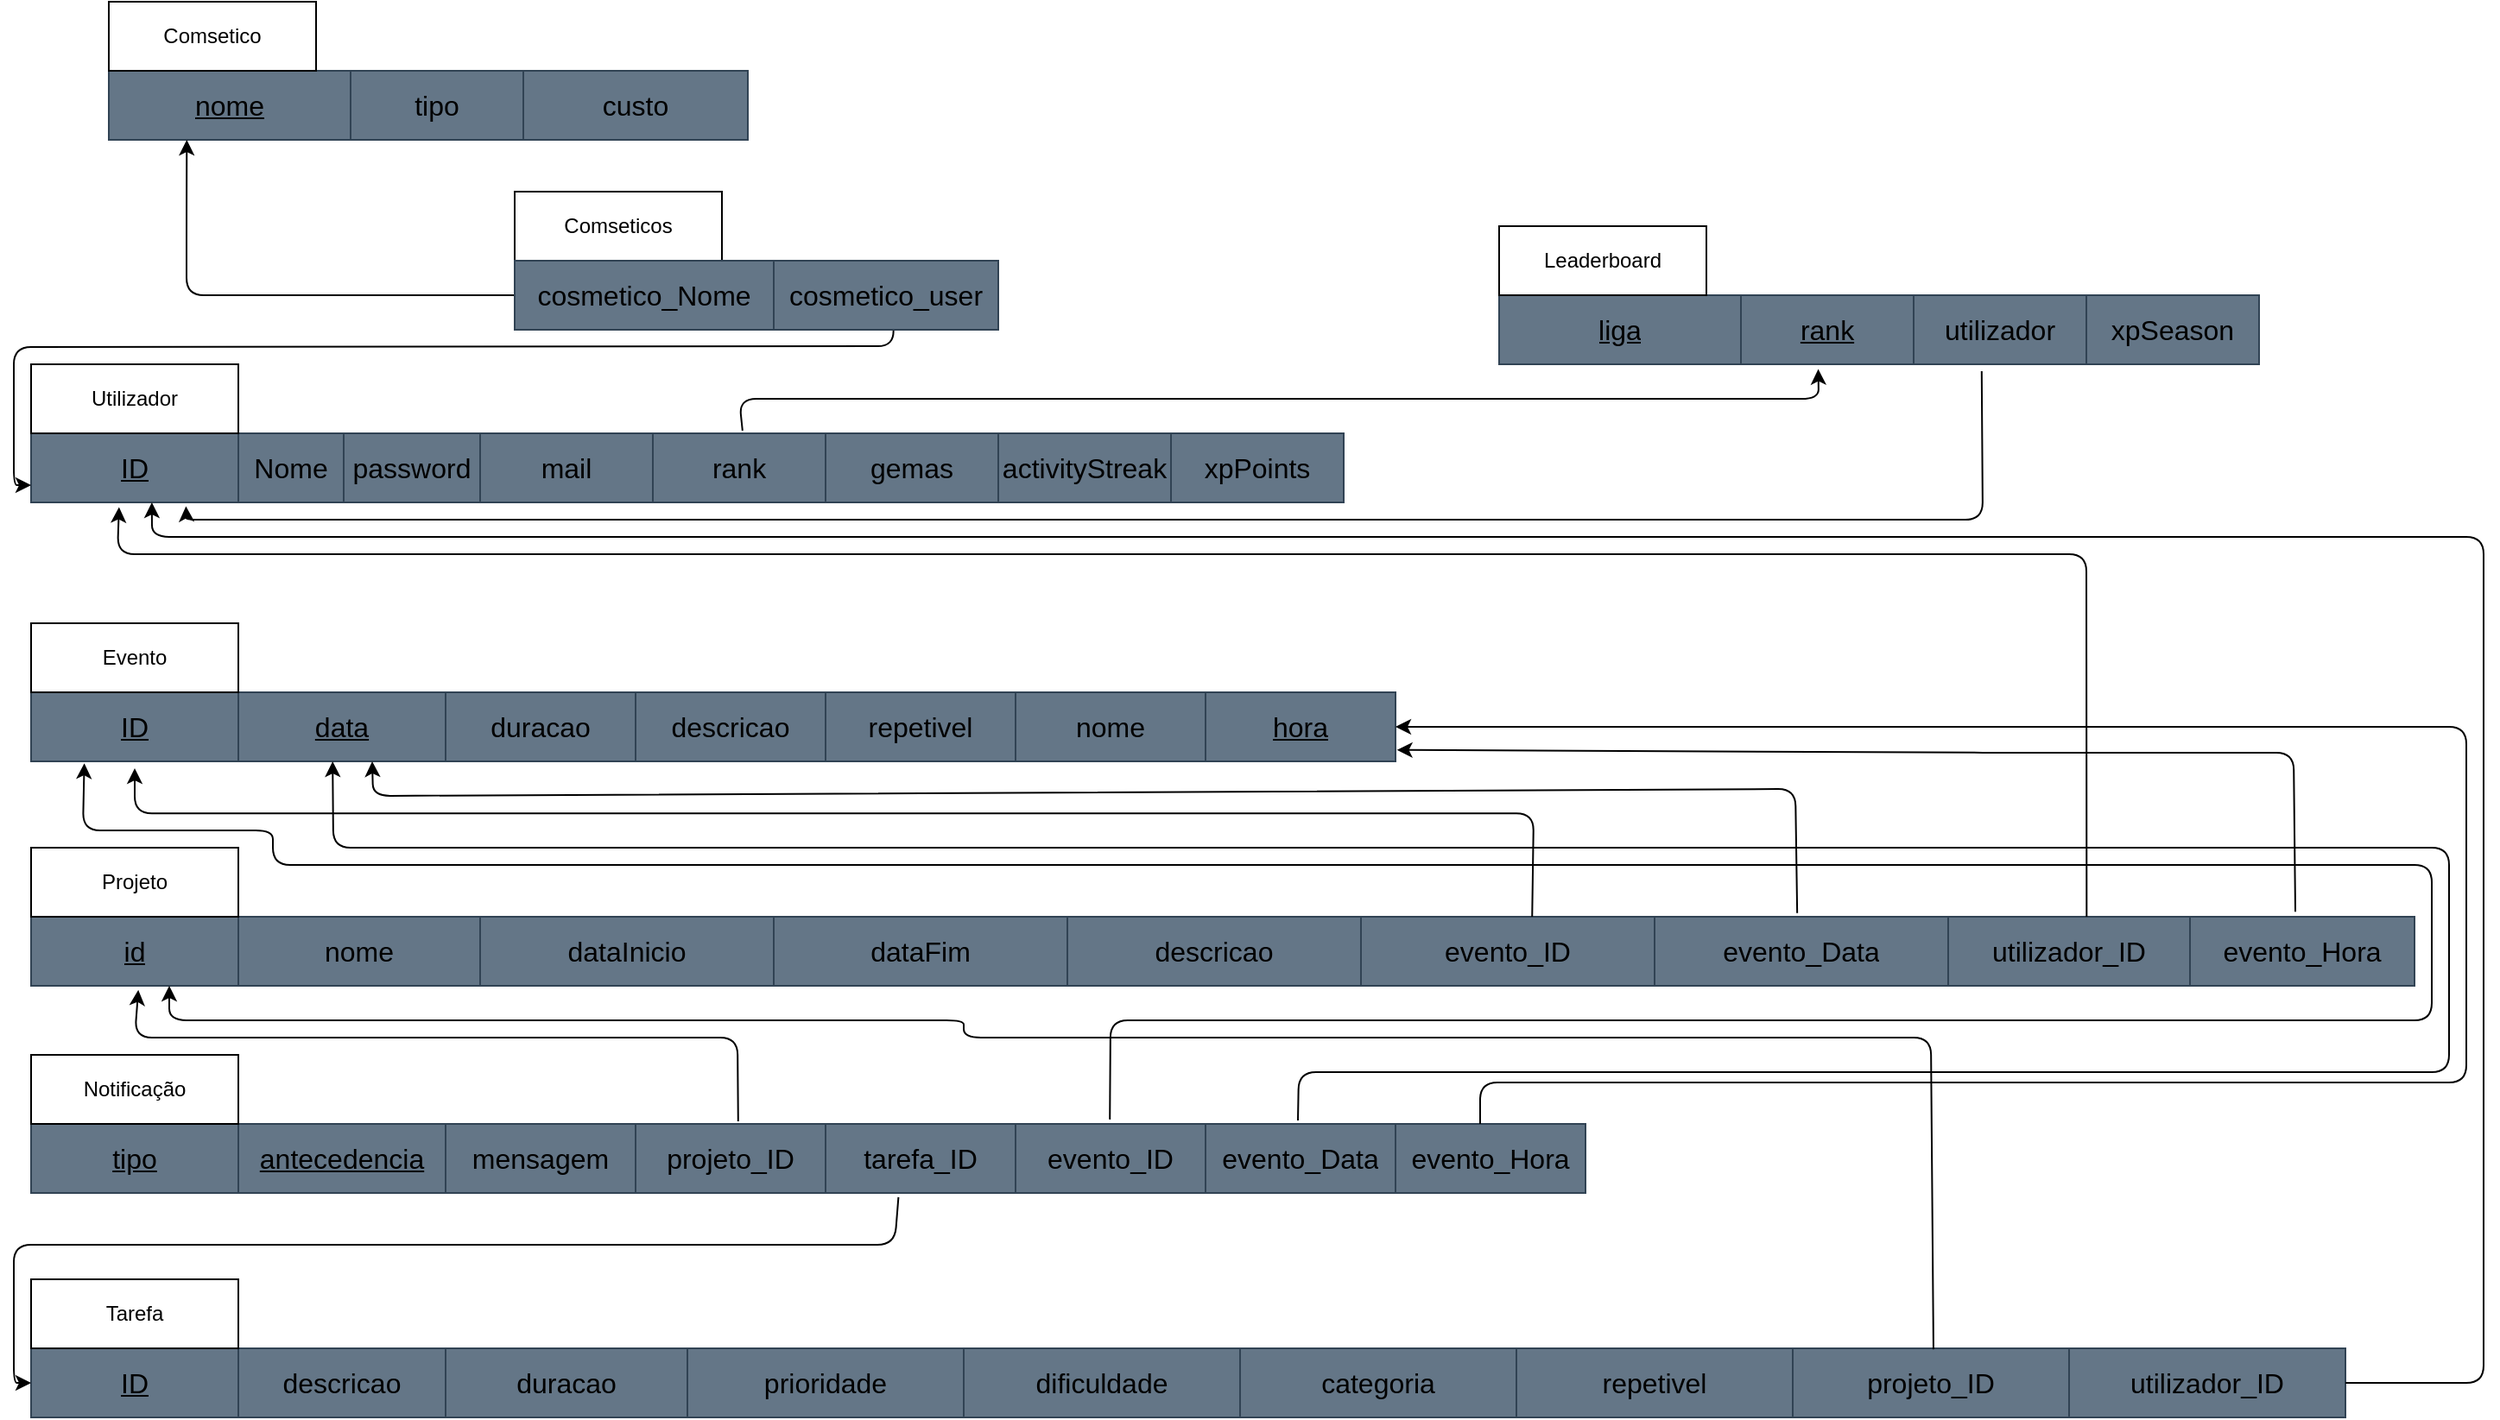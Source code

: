 <mxfile version="24.1.0" type="device">
  <diagram id="C5RBs43oDa-KdzZeNtuy" name="Page-1">
    <mxGraphModel dx="2026" dy="2343" grid="1" gridSize="10" guides="1" tooltips="1" connect="1" arrows="1" fold="1" page="1" pageScale="1" pageWidth="827" pageHeight="1169" math="0" shadow="0">
      <root>
        <mxCell id="WIyWlLk6GJQsqaUBKTNV-0" />
        <mxCell id="WIyWlLk6GJQsqaUBKTNV-1" parent="WIyWlLk6GJQsqaUBKTNV-0" />
        <mxCell id="87qmG3LN5hdWHMYclsuI-0" value="" style="shape=table;startSize=0;container=1;collapsible=0;childLayout=tableLayout;fontSize=16;fillColor=#647687;fontColor=#ffffff;strokeColor=#314354;" parent="WIyWlLk6GJQsqaUBKTNV-1" vertex="1">
          <mxGeometry x="20" y="110" width="760" height="40" as="geometry" />
        </mxCell>
        <mxCell id="87qmG3LN5hdWHMYclsuI-1" value="" style="shape=tableRow;horizontal=0;startSize=0;swimlaneHead=0;swimlaneBody=0;strokeColor=inherit;top=0;left=0;bottom=0;right=0;collapsible=0;dropTarget=0;fillColor=none;points=[[0,0.5],[1,0.5]];portConstraint=eastwest;fontSize=16;" parent="87qmG3LN5hdWHMYclsuI-0" vertex="1">
          <mxGeometry width="760" height="40" as="geometry" />
        </mxCell>
        <mxCell id="87qmG3LN5hdWHMYclsuI-2" value="&lt;u&gt;ID&lt;/u&gt;" style="shape=partialRectangle;html=1;whiteSpace=wrap;connectable=0;strokeColor=inherit;overflow=hidden;fillColor=none;top=0;left=0;bottom=0;right=0;pointerEvents=1;fontSize=16;" parent="87qmG3LN5hdWHMYclsuI-1" vertex="1">
          <mxGeometry width="120" height="40" as="geometry">
            <mxRectangle width="120" height="40" as="alternateBounds" />
          </mxGeometry>
        </mxCell>
        <mxCell id="87qmG3LN5hdWHMYclsuI-3" value="Nome" style="shape=partialRectangle;html=1;whiteSpace=wrap;connectable=0;strokeColor=inherit;overflow=hidden;fillColor=none;top=0;left=0;bottom=0;right=0;pointerEvents=1;fontSize=16;" parent="87qmG3LN5hdWHMYclsuI-1" vertex="1">
          <mxGeometry x="120" width="61" height="40" as="geometry">
            <mxRectangle width="61" height="40" as="alternateBounds" />
          </mxGeometry>
        </mxCell>
        <mxCell id="87qmG3LN5hdWHMYclsuI-40" value="password" style="shape=partialRectangle;html=1;whiteSpace=wrap;connectable=0;strokeColor=inherit;overflow=hidden;fillColor=none;top=0;left=0;bottom=0;right=0;pointerEvents=1;fontSize=16;" parent="87qmG3LN5hdWHMYclsuI-1" vertex="1">
          <mxGeometry x="181" width="79" height="40" as="geometry">
            <mxRectangle width="79" height="40" as="alternateBounds" />
          </mxGeometry>
        </mxCell>
        <mxCell id="87qmG3LN5hdWHMYclsuI-41" value="mail" style="shape=partialRectangle;html=1;whiteSpace=wrap;connectable=0;strokeColor=inherit;overflow=hidden;fillColor=none;top=0;left=0;bottom=0;right=0;pointerEvents=1;fontSize=16;" parent="87qmG3LN5hdWHMYclsuI-1" vertex="1">
          <mxGeometry x="260" width="100" height="40" as="geometry">
            <mxRectangle width="100" height="40" as="alternateBounds" />
          </mxGeometry>
        </mxCell>
        <mxCell id="13" value="rank" style="shape=partialRectangle;html=1;whiteSpace=wrap;connectable=0;strokeColor=inherit;overflow=hidden;fillColor=none;top=0;left=0;bottom=0;right=0;pointerEvents=1;fontSize=16;" parent="87qmG3LN5hdWHMYclsuI-1" vertex="1">
          <mxGeometry x="360" width="100" height="40" as="geometry">
            <mxRectangle width="100" height="40" as="alternateBounds" />
          </mxGeometry>
        </mxCell>
        <mxCell id="14" value="gemas&lt;br&gt;" style="shape=partialRectangle;html=1;whiteSpace=wrap;connectable=0;strokeColor=inherit;overflow=hidden;fillColor=none;top=0;left=0;bottom=0;right=0;pointerEvents=1;fontSize=16;" parent="87qmG3LN5hdWHMYclsuI-1" vertex="1">
          <mxGeometry x="460" width="100" height="40" as="geometry">
            <mxRectangle width="100" height="40" as="alternateBounds" />
          </mxGeometry>
        </mxCell>
        <mxCell id="15" value="activityStreak" style="shape=partialRectangle;html=1;whiteSpace=wrap;connectable=0;strokeColor=inherit;overflow=hidden;fillColor=none;top=0;left=0;bottom=0;right=0;pointerEvents=1;fontSize=16;" parent="87qmG3LN5hdWHMYclsuI-1" vertex="1">
          <mxGeometry x="560" width="100" height="40" as="geometry">
            <mxRectangle width="100" height="40" as="alternateBounds" />
          </mxGeometry>
        </mxCell>
        <mxCell id="16" value="xpPoints" style="shape=partialRectangle;html=1;whiteSpace=wrap;connectable=0;strokeColor=inherit;overflow=hidden;fillColor=none;top=0;left=0;bottom=0;right=0;pointerEvents=1;fontSize=16;" parent="87qmG3LN5hdWHMYclsuI-1" vertex="1">
          <mxGeometry x="660" width="100" height="40" as="geometry">
            <mxRectangle width="100" height="40" as="alternateBounds" />
          </mxGeometry>
        </mxCell>
        <mxCell id="87qmG3LN5hdWHMYclsuI-44" value="Utilizador" style="rounded=0;whiteSpace=wrap;html=1;" parent="WIyWlLk6GJQsqaUBKTNV-1" vertex="1">
          <mxGeometry x="20" y="70" width="120" height="40" as="geometry" />
        </mxCell>
        <mxCell id="87qmG3LN5hdWHMYclsuI-50" value="" style="shape=table;startSize=0;container=1;collapsible=0;childLayout=tableLayout;fontSize=16;fillColor=#647687;fontColor=#ffffff;strokeColor=#314354;" parent="WIyWlLk6GJQsqaUBKTNV-1" vertex="1">
          <mxGeometry x="20" y="260" width="790" height="40" as="geometry" />
        </mxCell>
        <mxCell id="87qmG3LN5hdWHMYclsuI-51" value="" style="shape=tableRow;horizontal=0;startSize=0;swimlaneHead=0;swimlaneBody=0;strokeColor=inherit;top=0;left=0;bottom=0;right=0;collapsible=0;dropTarget=0;fillColor=none;points=[[0,0.5],[1,0.5]];portConstraint=eastwest;fontSize=16;" parent="87qmG3LN5hdWHMYclsuI-50" vertex="1">
          <mxGeometry width="790" height="40" as="geometry" />
        </mxCell>
        <mxCell id="87qmG3LN5hdWHMYclsuI-52" value="&lt;u&gt;ID&lt;/u&gt;" style="shape=partialRectangle;html=1;whiteSpace=wrap;connectable=0;strokeColor=inherit;overflow=hidden;fillColor=none;top=0;left=0;bottom=0;right=0;pointerEvents=1;fontSize=16;" parent="87qmG3LN5hdWHMYclsuI-51" vertex="1">
          <mxGeometry width="120" height="40" as="geometry">
            <mxRectangle width="120" height="40" as="alternateBounds" />
          </mxGeometry>
        </mxCell>
        <mxCell id="87qmG3LN5hdWHMYclsuI-53" value="&lt;u&gt;data&lt;/u&gt;" style="shape=partialRectangle;html=1;whiteSpace=wrap;connectable=0;strokeColor=inherit;overflow=hidden;fillColor=none;top=0;left=0;bottom=0;right=0;pointerEvents=1;fontSize=16;" parent="87qmG3LN5hdWHMYclsuI-51" vertex="1">
          <mxGeometry x="120" width="120" height="40" as="geometry">
            <mxRectangle width="120" height="40" as="alternateBounds" />
          </mxGeometry>
        </mxCell>
        <mxCell id="87qmG3LN5hdWHMYclsuI-54" value="duracao" style="shape=partialRectangle;html=1;whiteSpace=wrap;connectable=0;strokeColor=inherit;overflow=hidden;fillColor=none;top=0;left=0;bottom=0;right=0;pointerEvents=1;fontSize=16;" parent="87qmG3LN5hdWHMYclsuI-51" vertex="1">
          <mxGeometry x="240" width="110" height="40" as="geometry">
            <mxRectangle width="110" height="40" as="alternateBounds" />
          </mxGeometry>
        </mxCell>
        <mxCell id="17" value="descricao" style="shape=partialRectangle;html=1;whiteSpace=wrap;connectable=0;strokeColor=inherit;overflow=hidden;fillColor=none;top=0;left=0;bottom=0;right=0;pointerEvents=1;fontSize=16;" parent="87qmG3LN5hdWHMYclsuI-51" vertex="1">
          <mxGeometry x="350" width="110" height="40" as="geometry">
            <mxRectangle width="110" height="40" as="alternateBounds" />
          </mxGeometry>
        </mxCell>
        <mxCell id="18" value="repetivel" style="shape=partialRectangle;html=1;whiteSpace=wrap;connectable=0;strokeColor=inherit;overflow=hidden;fillColor=none;top=0;left=0;bottom=0;right=0;pointerEvents=1;fontSize=16;" parent="87qmG3LN5hdWHMYclsuI-51" vertex="1">
          <mxGeometry x="460" width="110" height="40" as="geometry">
            <mxRectangle width="110" height="40" as="alternateBounds" />
          </mxGeometry>
        </mxCell>
        <mxCell id="19" value="nome" style="shape=partialRectangle;html=1;whiteSpace=wrap;connectable=0;strokeColor=inherit;overflow=hidden;fillColor=none;top=0;left=0;bottom=0;right=0;pointerEvents=1;fontSize=16;" parent="87qmG3LN5hdWHMYclsuI-51" vertex="1">
          <mxGeometry x="570" width="110" height="40" as="geometry">
            <mxRectangle width="110" height="40" as="alternateBounds" />
          </mxGeometry>
        </mxCell>
        <mxCell id="50" value="&lt;u&gt;hora&lt;/u&gt;" style="shape=partialRectangle;html=1;whiteSpace=wrap;connectable=0;strokeColor=inherit;overflow=hidden;fillColor=none;top=0;left=0;bottom=0;right=0;pointerEvents=1;fontSize=16;" parent="87qmG3LN5hdWHMYclsuI-51" vertex="1">
          <mxGeometry x="680" width="110" height="40" as="geometry">
            <mxRectangle width="110" height="40" as="alternateBounds" />
          </mxGeometry>
        </mxCell>
        <mxCell id="87qmG3LN5hdWHMYclsuI-56" value="Evento" style="rounded=0;whiteSpace=wrap;html=1;" parent="WIyWlLk6GJQsqaUBKTNV-1" vertex="1">
          <mxGeometry x="20" y="220" width="120" height="40" as="geometry" />
        </mxCell>
        <mxCell id="87qmG3LN5hdWHMYclsuI-57" value="" style="shape=table;startSize=0;container=1;collapsible=0;childLayout=tableLayout;fontSize=16;fillColor=#647687;fontColor=#ffffff;strokeColor=#314354;" parent="WIyWlLk6GJQsqaUBKTNV-1" vertex="1">
          <mxGeometry x="20" y="390" width="1380" height="40" as="geometry" />
        </mxCell>
        <mxCell id="87qmG3LN5hdWHMYclsuI-58" value="" style="shape=tableRow;horizontal=0;startSize=0;swimlaneHead=0;swimlaneBody=0;strokeColor=inherit;top=0;left=0;bottom=0;right=0;collapsible=0;dropTarget=0;fillColor=none;points=[[0,0.5],[1,0.5]];portConstraint=eastwest;fontSize=16;" parent="87qmG3LN5hdWHMYclsuI-57" vertex="1">
          <mxGeometry width="1380" height="40" as="geometry" />
        </mxCell>
        <mxCell id="87qmG3LN5hdWHMYclsuI-59" value="&lt;u&gt;id&lt;/u&gt;" style="shape=partialRectangle;html=1;whiteSpace=wrap;connectable=0;strokeColor=inherit;overflow=hidden;fillColor=none;top=0;left=0;bottom=0;right=0;pointerEvents=1;fontSize=16;" parent="87qmG3LN5hdWHMYclsuI-58" vertex="1">
          <mxGeometry width="120" height="40" as="geometry">
            <mxRectangle width="120" height="40" as="alternateBounds" />
          </mxGeometry>
        </mxCell>
        <mxCell id="87qmG3LN5hdWHMYclsuI-60" value="nome" style="shape=partialRectangle;html=1;whiteSpace=wrap;connectable=0;strokeColor=inherit;overflow=hidden;fillColor=none;top=0;left=0;bottom=0;right=0;pointerEvents=1;fontSize=16;" parent="87qmG3LN5hdWHMYclsuI-58" vertex="1">
          <mxGeometry x="120" width="140" height="40" as="geometry">
            <mxRectangle width="140" height="40" as="alternateBounds" />
          </mxGeometry>
        </mxCell>
        <mxCell id="87qmG3LN5hdWHMYclsuI-61" value="dataInicio" style="shape=partialRectangle;html=1;whiteSpace=wrap;connectable=0;strokeColor=inherit;overflow=hidden;fillColor=none;top=0;left=0;bottom=0;right=0;pointerEvents=1;fontSize=16;" parent="87qmG3LN5hdWHMYclsuI-58" vertex="1">
          <mxGeometry x="260" width="170" height="40" as="geometry">
            <mxRectangle width="170" height="40" as="alternateBounds" />
          </mxGeometry>
        </mxCell>
        <mxCell id="23" value="dataFim" style="shape=partialRectangle;html=1;whiteSpace=wrap;connectable=0;strokeColor=inherit;overflow=hidden;fillColor=none;top=0;left=0;bottom=0;right=0;pointerEvents=1;fontSize=16;" parent="87qmG3LN5hdWHMYclsuI-58" vertex="1">
          <mxGeometry x="430" width="170" height="40" as="geometry">
            <mxRectangle width="170" height="40" as="alternateBounds" />
          </mxGeometry>
        </mxCell>
        <mxCell id="22" value="descricao" style="shape=partialRectangle;html=1;whiteSpace=wrap;connectable=0;strokeColor=inherit;overflow=hidden;fillColor=none;top=0;left=0;bottom=0;right=0;pointerEvents=1;fontSize=16;" parent="87qmG3LN5hdWHMYclsuI-58" vertex="1">
          <mxGeometry x="600" width="170" height="40" as="geometry">
            <mxRectangle width="170" height="40" as="alternateBounds" />
          </mxGeometry>
        </mxCell>
        <mxCell id="21" value="evento_ID" style="shape=partialRectangle;html=1;whiteSpace=wrap;connectable=0;strokeColor=inherit;overflow=hidden;fillColor=none;top=0;left=0;bottom=0;right=0;pointerEvents=1;fontSize=16;" parent="87qmG3LN5hdWHMYclsuI-58" vertex="1">
          <mxGeometry x="770" width="170" height="40" as="geometry">
            <mxRectangle width="170" height="40" as="alternateBounds" />
          </mxGeometry>
        </mxCell>
        <mxCell id="26" value="evento_Data" style="shape=partialRectangle;html=1;whiteSpace=wrap;connectable=0;strokeColor=inherit;overflow=hidden;fillColor=none;top=0;left=0;bottom=0;right=0;pointerEvents=1;fontSize=16;" parent="87qmG3LN5hdWHMYclsuI-58" vertex="1">
          <mxGeometry x="940" width="170" height="40" as="geometry">
            <mxRectangle width="170" height="40" as="alternateBounds" />
          </mxGeometry>
        </mxCell>
        <mxCell id="20" value="utilizador_ID" style="shape=partialRectangle;html=1;whiteSpace=wrap;connectable=0;strokeColor=inherit;overflow=hidden;fillColor=none;top=0;left=0;bottom=0;right=0;pointerEvents=1;fontSize=16;" parent="87qmG3LN5hdWHMYclsuI-58" vertex="1">
          <mxGeometry x="1110" width="140" height="40" as="geometry">
            <mxRectangle width="140" height="40" as="alternateBounds" />
          </mxGeometry>
        </mxCell>
        <mxCell id="f6tLLO-j2Yfzod_dW4FY-66" value="evento_Hora" style="shape=partialRectangle;html=1;whiteSpace=wrap;connectable=0;strokeColor=inherit;overflow=hidden;fillColor=none;top=0;left=0;bottom=0;right=0;pointerEvents=1;fontSize=16;" vertex="1" parent="87qmG3LN5hdWHMYclsuI-58">
          <mxGeometry x="1250" width="130" height="40" as="geometry">
            <mxRectangle width="130" height="40" as="alternateBounds" />
          </mxGeometry>
        </mxCell>
        <mxCell id="87qmG3LN5hdWHMYclsuI-62" value="Projeto" style="rounded=0;whiteSpace=wrap;html=1;" parent="WIyWlLk6GJQsqaUBKTNV-1" vertex="1">
          <mxGeometry x="20" y="350" width="120" height="40" as="geometry" />
        </mxCell>
        <mxCell id="87qmG3LN5hdWHMYclsuI-65" value="" style="shape=table;startSize=0;container=1;collapsible=0;childLayout=tableLayout;fontSize=16;fillColor=#647687;fontColor=#ffffff;strokeColor=#314354;" parent="WIyWlLk6GJQsqaUBKTNV-1" vertex="1">
          <mxGeometry x="20" y="510" width="900" height="40" as="geometry" />
        </mxCell>
        <mxCell id="87qmG3LN5hdWHMYclsuI-66" value="" style="shape=tableRow;horizontal=0;startSize=0;swimlaneHead=0;swimlaneBody=0;strokeColor=inherit;top=0;left=0;bottom=0;right=0;collapsible=0;dropTarget=0;fillColor=none;points=[[0,0.5],[1,0.5]];portConstraint=eastwest;fontSize=16;" parent="87qmG3LN5hdWHMYclsuI-65" vertex="1">
          <mxGeometry width="900" height="40" as="geometry" />
        </mxCell>
        <mxCell id="87qmG3LN5hdWHMYclsuI-67" value="&lt;u&gt;tipo&lt;/u&gt;" style="shape=partialRectangle;html=1;whiteSpace=wrap;connectable=0;strokeColor=inherit;overflow=hidden;fillColor=none;top=0;left=0;bottom=0;right=0;pointerEvents=1;fontSize=16;" parent="87qmG3LN5hdWHMYclsuI-66" vertex="1">
          <mxGeometry width="120" height="40" as="geometry">
            <mxRectangle width="120" height="40" as="alternateBounds" />
          </mxGeometry>
        </mxCell>
        <mxCell id="87qmG3LN5hdWHMYclsuI-68" value="&lt;u&gt;antecedencia&lt;/u&gt;" style="shape=partialRectangle;html=1;whiteSpace=wrap;connectable=0;strokeColor=inherit;overflow=hidden;fillColor=none;top=0;left=0;bottom=0;right=0;pointerEvents=1;fontSize=16;" parent="87qmG3LN5hdWHMYclsuI-66" vertex="1">
          <mxGeometry x="120" width="120" height="40" as="geometry">
            <mxRectangle width="120" height="40" as="alternateBounds" />
          </mxGeometry>
        </mxCell>
        <mxCell id="29" value="mensagem" style="shape=partialRectangle;html=1;whiteSpace=wrap;connectable=0;strokeColor=inherit;overflow=hidden;fillColor=none;top=0;left=0;bottom=0;right=0;pointerEvents=1;fontSize=16;" parent="87qmG3LN5hdWHMYclsuI-66" vertex="1">
          <mxGeometry x="240" width="110" height="40" as="geometry">
            <mxRectangle width="110" height="40" as="alternateBounds" />
          </mxGeometry>
        </mxCell>
        <mxCell id="30" value="projeto_ID" style="shape=partialRectangle;html=1;whiteSpace=wrap;connectable=0;strokeColor=inherit;overflow=hidden;fillColor=none;top=0;left=0;bottom=0;right=0;pointerEvents=1;fontSize=16;" parent="87qmG3LN5hdWHMYclsuI-66" vertex="1">
          <mxGeometry x="350" width="110" height="40" as="geometry">
            <mxRectangle width="110" height="40" as="alternateBounds" />
          </mxGeometry>
        </mxCell>
        <mxCell id="31" value="tarefa_ID" style="shape=partialRectangle;html=1;whiteSpace=wrap;connectable=0;strokeColor=inherit;overflow=hidden;fillColor=none;top=0;left=0;bottom=0;right=0;pointerEvents=1;fontSize=16;" parent="87qmG3LN5hdWHMYclsuI-66" vertex="1">
          <mxGeometry x="460" width="110" height="40" as="geometry">
            <mxRectangle width="110" height="40" as="alternateBounds" />
          </mxGeometry>
        </mxCell>
        <mxCell id="32" value="evento_ID" style="shape=partialRectangle;html=1;whiteSpace=wrap;connectable=0;strokeColor=inherit;overflow=hidden;fillColor=none;top=0;left=0;bottom=0;right=0;pointerEvents=1;fontSize=16;" parent="87qmG3LN5hdWHMYclsuI-66" vertex="1">
          <mxGeometry x="570" width="110" height="40" as="geometry">
            <mxRectangle width="110" height="40" as="alternateBounds" />
          </mxGeometry>
        </mxCell>
        <mxCell id="33" value="evento_Data" style="shape=partialRectangle;html=1;whiteSpace=wrap;connectable=0;strokeColor=inherit;overflow=hidden;fillColor=none;top=0;left=0;bottom=0;right=0;pointerEvents=1;fontSize=16;" parent="87qmG3LN5hdWHMYclsuI-66" vertex="1">
          <mxGeometry x="680" width="110" height="40" as="geometry">
            <mxRectangle width="110" height="40" as="alternateBounds" />
          </mxGeometry>
        </mxCell>
        <mxCell id="f6tLLO-j2Yfzod_dW4FY-50" value="evento_Hora" style="shape=partialRectangle;html=1;whiteSpace=wrap;connectable=0;strokeColor=inherit;overflow=hidden;fillColor=none;top=0;left=0;bottom=0;right=0;pointerEvents=1;fontSize=16;" vertex="1" parent="87qmG3LN5hdWHMYclsuI-66">
          <mxGeometry x="790" width="110" height="40" as="geometry">
            <mxRectangle width="110" height="40" as="alternateBounds" />
          </mxGeometry>
        </mxCell>
        <mxCell id="87qmG3LN5hdWHMYclsuI-70" value="Notificação" style="rounded=0;whiteSpace=wrap;html=1;" parent="WIyWlLk6GJQsqaUBKTNV-1" vertex="1">
          <mxGeometry x="20" y="470" width="120" height="40" as="geometry" />
        </mxCell>
        <mxCell id="87qmG3LN5hdWHMYclsuI-71" value="" style="shape=table;startSize=0;container=1;collapsible=0;childLayout=tableLayout;fontSize=16;fillColor=#647687;fontColor=#ffffff;strokeColor=#314354;" parent="WIyWlLk6GJQsqaUBKTNV-1" vertex="1">
          <mxGeometry x="20" y="640" width="1340" height="40" as="geometry" />
        </mxCell>
        <mxCell id="87qmG3LN5hdWHMYclsuI-72" value="" style="shape=tableRow;horizontal=0;startSize=0;swimlaneHead=0;swimlaneBody=0;strokeColor=inherit;top=0;left=0;bottom=0;right=0;collapsible=0;dropTarget=0;fillColor=none;points=[[0,0.5],[1,0.5]];portConstraint=eastwest;fontSize=16;" parent="87qmG3LN5hdWHMYclsuI-71" vertex="1">
          <mxGeometry width="1340" height="40" as="geometry" />
        </mxCell>
        <mxCell id="87qmG3LN5hdWHMYclsuI-73" value="&lt;u&gt;ID&lt;/u&gt;" style="shape=partialRectangle;html=1;whiteSpace=wrap;connectable=0;strokeColor=inherit;overflow=hidden;fillColor=none;top=0;left=0;bottom=0;right=0;pointerEvents=1;fontSize=16;" parent="87qmG3LN5hdWHMYclsuI-72" vertex="1">
          <mxGeometry width="120" height="40" as="geometry">
            <mxRectangle width="120" height="40" as="alternateBounds" />
          </mxGeometry>
        </mxCell>
        <mxCell id="87qmG3LN5hdWHMYclsuI-74" value="&lt;span&gt;descricao&lt;/span&gt;" style="shape=partialRectangle;html=1;whiteSpace=wrap;connectable=0;strokeColor=inherit;overflow=hidden;fillColor=none;top=0;left=0;bottom=0;right=0;pointerEvents=1;fontSize=16;dashed=1;fontStyle=0" parent="87qmG3LN5hdWHMYclsuI-72" vertex="1">
          <mxGeometry x="120" width="120" height="40" as="geometry">
            <mxRectangle width="120" height="40" as="alternateBounds" />
          </mxGeometry>
        </mxCell>
        <mxCell id="87qmG3LN5hdWHMYclsuI-77" value="duracao" style="shape=partialRectangle;html=1;whiteSpace=wrap;connectable=0;strokeColor=inherit;overflow=hidden;fillColor=none;top=0;left=0;bottom=0;right=0;pointerEvents=1;fontSize=16;" parent="87qmG3LN5hdWHMYclsuI-72" vertex="1">
          <mxGeometry x="240" width="140" height="40" as="geometry">
            <mxRectangle width="140" height="40" as="alternateBounds" />
          </mxGeometry>
        </mxCell>
        <mxCell id="87qmG3LN5hdWHMYclsuI-78" value="prioridade" style="shape=partialRectangle;html=1;whiteSpace=wrap;connectable=0;strokeColor=inherit;overflow=hidden;fillColor=none;top=0;left=0;bottom=0;right=0;pointerEvents=1;fontSize=16;" parent="87qmG3LN5hdWHMYclsuI-72" vertex="1">
          <mxGeometry x="380" width="160" height="40" as="geometry">
            <mxRectangle width="160" height="40" as="alternateBounds" />
          </mxGeometry>
        </mxCell>
        <mxCell id="87qmG3LN5hdWHMYclsuI-79" value="dificuldade" style="shape=partialRectangle;html=1;whiteSpace=wrap;connectable=0;strokeColor=inherit;overflow=hidden;fillColor=none;top=0;left=0;bottom=0;right=0;pointerEvents=1;fontSize=16;" parent="87qmG3LN5hdWHMYclsuI-72" vertex="1">
          <mxGeometry x="540" width="160" height="40" as="geometry">
            <mxRectangle width="160" height="40" as="alternateBounds" />
          </mxGeometry>
        </mxCell>
        <mxCell id="40" value="categoria" style="shape=partialRectangle;html=1;whiteSpace=wrap;connectable=0;strokeColor=inherit;overflow=hidden;fillColor=none;top=0;left=0;bottom=0;right=0;pointerEvents=1;fontSize=16;" parent="87qmG3LN5hdWHMYclsuI-72" vertex="1">
          <mxGeometry x="700" width="160" height="40" as="geometry">
            <mxRectangle width="160" height="40" as="alternateBounds" />
          </mxGeometry>
        </mxCell>
        <mxCell id="39" value="repetivel" style="shape=partialRectangle;html=1;whiteSpace=wrap;connectable=0;strokeColor=inherit;overflow=hidden;fillColor=none;top=0;left=0;bottom=0;right=0;pointerEvents=1;fontSize=16;" parent="87qmG3LN5hdWHMYclsuI-72" vertex="1">
          <mxGeometry x="860" width="160" height="40" as="geometry">
            <mxRectangle width="160" height="40" as="alternateBounds" />
          </mxGeometry>
        </mxCell>
        <mxCell id="38" value="projeto_ID" style="shape=partialRectangle;html=1;whiteSpace=wrap;connectable=0;strokeColor=inherit;overflow=hidden;fillColor=none;top=0;left=0;bottom=0;right=0;pointerEvents=1;fontSize=16;" parent="87qmG3LN5hdWHMYclsuI-72" vertex="1">
          <mxGeometry x="1020" width="160" height="40" as="geometry">
            <mxRectangle width="160" height="40" as="alternateBounds" />
          </mxGeometry>
        </mxCell>
        <mxCell id="37" value="utilizador_ID" style="shape=partialRectangle;html=1;whiteSpace=wrap;connectable=0;strokeColor=inherit;overflow=hidden;fillColor=none;top=0;left=0;bottom=0;right=0;pointerEvents=1;fontSize=16;" parent="87qmG3LN5hdWHMYclsuI-72" vertex="1">
          <mxGeometry x="1180" width="160" height="40" as="geometry">
            <mxRectangle width="160" height="40" as="alternateBounds" />
          </mxGeometry>
        </mxCell>
        <mxCell id="87qmG3LN5hdWHMYclsuI-76" value="Tarefa" style="rounded=0;whiteSpace=wrap;html=1;" parent="WIyWlLk6GJQsqaUBKTNV-1" vertex="1">
          <mxGeometry x="20" y="600" width="120" height="40" as="geometry" />
        </mxCell>
        <mxCell id="87qmG3LN5hdWHMYclsuI-91" value="" style="shape=table;startSize=0;container=1;collapsible=0;childLayout=tableLayout;fontSize=16;fillColor=#647687;fontColor=#ffffff;strokeColor=#314354;" parent="WIyWlLk6GJQsqaUBKTNV-1" vertex="1">
          <mxGeometry x="870" y="30" width="440" height="40" as="geometry" />
        </mxCell>
        <mxCell id="87qmG3LN5hdWHMYclsuI-92" value="" style="shape=tableRow;horizontal=0;startSize=0;swimlaneHead=0;swimlaneBody=0;strokeColor=inherit;top=0;left=0;bottom=0;right=0;collapsible=0;dropTarget=0;fillColor=none;points=[[0,0.5],[1,0.5]];portConstraint=eastwest;fontSize=16;" parent="87qmG3LN5hdWHMYclsuI-91" vertex="1">
          <mxGeometry width="440" height="40" as="geometry" />
        </mxCell>
        <mxCell id="87qmG3LN5hdWHMYclsuI-96" value="&lt;u&gt;liga&lt;/u&gt;" style="shape=partialRectangle;html=1;whiteSpace=wrap;connectable=0;strokeColor=inherit;overflow=hidden;fillColor=none;top=0;left=0;bottom=0;right=0;pointerEvents=1;fontSize=16;" parent="87qmG3LN5hdWHMYclsuI-92" vertex="1">
          <mxGeometry width="140" height="40" as="geometry">
            <mxRectangle width="140" height="40" as="alternateBounds" />
          </mxGeometry>
        </mxCell>
        <mxCell id="87qmG3LN5hdWHMYclsuI-97" value="&lt;u&gt;rank&lt;/u&gt;" style="shape=partialRectangle;html=1;whiteSpace=wrap;connectable=0;strokeColor=inherit;overflow=hidden;fillColor=none;top=0;left=0;bottom=0;right=0;pointerEvents=1;fontSize=16;" parent="87qmG3LN5hdWHMYclsuI-92" vertex="1">
          <mxGeometry x="140" width="100" height="40" as="geometry">
            <mxRectangle width="100" height="40" as="alternateBounds" />
          </mxGeometry>
        </mxCell>
        <mxCell id="6KA4bb95z0pJr8xEAcyO-50" value="utilizador" style="shape=partialRectangle;html=1;whiteSpace=wrap;connectable=0;strokeColor=inherit;overflow=hidden;fillColor=none;top=0;left=0;bottom=0;right=0;pointerEvents=1;fontSize=16;" parent="87qmG3LN5hdWHMYclsuI-92" vertex="1">
          <mxGeometry x="240" width="100" height="40" as="geometry">
            <mxRectangle width="100" height="40" as="alternateBounds" />
          </mxGeometry>
        </mxCell>
        <mxCell id="f6tLLO-j2Yfzod_dW4FY-51" value="xpSeason" style="shape=partialRectangle;html=1;whiteSpace=wrap;connectable=0;strokeColor=inherit;overflow=hidden;fillColor=none;top=0;left=0;bottom=0;right=0;pointerEvents=1;fontSize=16;" vertex="1" parent="87qmG3LN5hdWHMYclsuI-92">
          <mxGeometry x="340" width="100" height="40" as="geometry">
            <mxRectangle width="100" height="40" as="alternateBounds" />
          </mxGeometry>
        </mxCell>
        <mxCell id="87qmG3LN5hdWHMYclsuI-99" value="Leaderboard" style="rounded=0;whiteSpace=wrap;html=1;" parent="WIyWlLk6GJQsqaUBKTNV-1" vertex="1">
          <mxGeometry x="870" y="-10" width="120" height="40" as="geometry" />
        </mxCell>
        <mxCell id="87qmG3LN5hdWHMYclsuI-119" value="Comseticos" style="rounded=0;whiteSpace=wrap;html=1;" parent="WIyWlLk6GJQsqaUBKTNV-1" vertex="1">
          <mxGeometry x="300" y="-30" width="120" height="40" as="geometry" />
        </mxCell>
        <mxCell id="0" value="" style="shape=table;startSize=0;container=1;collapsible=0;childLayout=tableLayout;fontSize=16;fillColor=#647687;fontColor=#ffffff;strokeColor=#314354;" parent="WIyWlLk6GJQsqaUBKTNV-1" vertex="1">
          <mxGeometry x="65" y="-100" width="370" height="40" as="geometry" />
        </mxCell>
        <mxCell id="1" value="" style="shape=tableRow;horizontal=0;startSize=0;swimlaneHead=0;swimlaneBody=0;strokeColor=inherit;top=0;left=0;bottom=0;right=0;collapsible=0;dropTarget=0;fillColor=none;points=[[0,0.5],[1,0.5]];portConstraint=eastwest;fontSize=16;" parent="0" vertex="1">
          <mxGeometry width="370" height="40" as="geometry" />
        </mxCell>
        <mxCell id="2" value="&lt;u&gt;nome&lt;/u&gt;" style="shape=partialRectangle;html=1;whiteSpace=wrap;connectable=0;strokeColor=inherit;overflow=hidden;fillColor=none;top=0;left=0;bottom=0;right=0;pointerEvents=1;fontSize=16;" parent="1" vertex="1">
          <mxGeometry width="140" height="40" as="geometry">
            <mxRectangle width="140" height="40" as="alternateBounds" />
          </mxGeometry>
        </mxCell>
        <mxCell id="3" value="tipo" style="shape=partialRectangle;html=1;whiteSpace=wrap;connectable=0;strokeColor=inherit;overflow=hidden;fillColor=none;top=0;left=0;bottom=0;right=0;pointerEvents=1;fontSize=16;" parent="1" vertex="1">
          <mxGeometry x="140" width="100" height="40" as="geometry">
            <mxRectangle width="100" height="40" as="alternateBounds" />
          </mxGeometry>
        </mxCell>
        <mxCell id="4" value="custo" style="shape=partialRectangle;html=1;whiteSpace=wrap;connectable=0;strokeColor=inherit;overflow=hidden;fillColor=none;top=0;left=0;bottom=0;right=0;pointerEvents=1;fontSize=16;" parent="1" vertex="1">
          <mxGeometry x="240" width="130" height="40" as="geometry">
            <mxRectangle width="130" height="40" as="alternateBounds" />
          </mxGeometry>
        </mxCell>
        <mxCell id="6" value="Comsetico" style="rounded=0;whiteSpace=wrap;html=1;" parent="WIyWlLk6GJQsqaUBKTNV-1" vertex="1">
          <mxGeometry x="65" y="-140" width="120" height="40" as="geometry" />
        </mxCell>
        <mxCell id="24" value="" style="endArrow=classic;html=1;exitX=0.679;exitY=-0.004;exitDx=0;exitDy=0;exitPerimeter=0;" parent="WIyWlLk6GJQsqaUBKTNV-1" edge="1">
          <mxGeometry width="50" height="50" relative="1" as="geometry">
            <mxPoint x="889.12" y="390.0" as="sourcePoint" />
            <mxPoint x="80" y="304" as="targetPoint" />
            <Array as="points">
              <mxPoint x="890" y="330.16" />
              <mxPoint x="80" y="330.16" />
            </Array>
          </mxGeometry>
        </mxCell>
        <mxCell id="27" value="" style="endArrow=classic;html=1;exitX=0.741;exitY=-0.053;exitDx=0;exitDy=0;exitPerimeter=0;entryX=0.25;entryY=1;entryDx=0;entryDy=0;entryPerimeter=0;" parent="WIyWlLk6GJQsqaUBKTNV-1" source="87qmG3LN5hdWHMYclsuI-58" target="87qmG3LN5hdWHMYclsuI-51" edge="1">
          <mxGeometry width="50" height="50" relative="1" as="geometry">
            <mxPoint x="1040.64" y="375.84" as="sourcePoint" />
            <mxPoint x="190" y="310" as="targetPoint" />
            <Array as="points">
              <mxPoint x="1041.52" y="316" />
              <mxPoint x="218" y="320" />
            </Array>
          </mxGeometry>
        </mxCell>
        <mxCell id="28" value="" style="endArrow=classic;html=1;exitX=0.797;exitY=0;exitDx=0;exitDy=0;exitPerimeter=0;entryX=0.067;entryY=1.069;entryDx=0;entryDy=0;entryPerimeter=0;" parent="WIyWlLk6GJQsqaUBKTNV-1" target="87qmG3LN5hdWHMYclsuI-1" edge="1">
          <mxGeometry width="50" height="50" relative="1" as="geometry">
            <mxPoint x="1210.16" y="390" as="sourcePoint" />
            <mxPoint x="70" y="170" as="targetPoint" />
            <Array as="points">
              <mxPoint x="1210" y="180" />
              <mxPoint x="360" y="180" />
              <mxPoint x="70" y="180" />
            </Array>
          </mxGeometry>
        </mxCell>
        <mxCell id="34" value="" style="endArrow=classic;html=1;exitX=0.566;exitY=-0.038;exitDx=0;exitDy=0;exitPerimeter=0;entryX=0.045;entryY=1.06;entryDx=0;entryDy=0;entryPerimeter=0;" parent="WIyWlLk6GJQsqaUBKTNV-1" target="87qmG3LN5hdWHMYclsuI-58" edge="1">
          <mxGeometry width="50" height="50" relative="1" as="geometry">
            <mxPoint x="429.4" y="508.48" as="sourcePoint" />
            <mxPoint x="-19.84" y="430" as="targetPoint" />
            <Array as="points">
              <mxPoint x="429" y="460" />
              <mxPoint x="80" y="460" />
            </Array>
          </mxGeometry>
        </mxCell>
        <mxCell id="35" value="" style="endArrow=classic;html=1;exitX=0.694;exitY=-0.064;exitDx=0;exitDy=0;exitPerimeter=0;entryX=0.039;entryY=1.028;entryDx=0;entryDy=0;entryPerimeter=0;" parent="WIyWlLk6GJQsqaUBKTNV-1" source="87qmG3LN5hdWHMYclsuI-66" target="87qmG3LN5hdWHMYclsuI-51" edge="1">
          <mxGeometry width="50" height="50" relative="1" as="geometry">
            <mxPoint x="730" y="500" as="sourcePoint" />
            <mxPoint x="50" y="330" as="targetPoint" />
            <Array as="points">
              <mxPoint x="645" y="450" />
              <mxPoint x="1410" y="450" />
              <mxPoint x="1410" y="360" />
              <mxPoint x="160" y="360" />
              <mxPoint x="160" y="340" />
              <mxPoint x="50" y="340" />
            </Array>
          </mxGeometry>
        </mxCell>
        <mxCell id="36" value="" style="endArrow=classic;html=1;exitX=0.815;exitY=-0.05;exitDx=0;exitDy=0;exitPerimeter=0;entryX=0.221;entryY=1;entryDx=0;entryDy=0;entryPerimeter=0;" parent="WIyWlLk6GJQsqaUBKTNV-1" target="87qmG3LN5hdWHMYclsuI-51" edge="1" source="87qmG3LN5hdWHMYclsuI-66">
          <mxGeometry width="50" height="50" relative="1" as="geometry">
            <mxPoint x="860.88" y="510.0" as="sourcePoint" />
            <mxPoint x="170" y="310" as="targetPoint" />
            <Array as="points">
              <mxPoint x="754" y="480" />
              <mxPoint x="1150" y="480" />
              <mxPoint x="1420" y="480" />
              <mxPoint x="1420" y="350" />
              <mxPoint x="270" y="350" />
              <mxPoint x="195" y="350" />
            </Array>
          </mxGeometry>
        </mxCell>
        <mxCell id="41" value="" style="endArrow=classic;html=1;exitX=0.558;exitY=1.06;exitDx=0;exitDy=0;exitPerimeter=0;entryX=0;entryY=0.5;entryDx=0;entryDy=0;" parent="WIyWlLk6GJQsqaUBKTNV-1" source="87qmG3LN5hdWHMYclsuI-66" target="87qmG3LN5hdWHMYclsuI-72" edge="1">
          <mxGeometry width="50" height="50" relative="1" as="geometry">
            <mxPoint x="590" y="640" as="sourcePoint" />
            <mxPoint x="10" y="660" as="targetPoint" />
            <Array as="points">
              <mxPoint x="520" y="580" />
              <mxPoint x="10" y="580" />
              <mxPoint x="10" y="660" />
            </Array>
          </mxGeometry>
        </mxCell>
        <mxCell id="42" value="" style="endArrow=classic;html=1;exitX=0.822;exitY=0.014;exitDx=0;exitDy=0;exitPerimeter=0;" parent="WIyWlLk6GJQsqaUBKTNV-1" edge="1" source="87qmG3LN5hdWHMYclsuI-72">
          <mxGeometry width="50" height="50" relative="1" as="geometry">
            <mxPoint x="1269.4" y="640.0" as="sourcePoint" />
            <mxPoint x="100" y="430" as="targetPoint" />
            <Array as="points">
              <mxPoint x="1120" y="460" />
              <mxPoint x="820" y="460" />
              <mxPoint x="560" y="460" />
              <mxPoint x="560" y="450" />
              <mxPoint x="100" y="450" />
            </Array>
          </mxGeometry>
        </mxCell>
        <mxCell id="43" value="" style="endArrow=classic;html=1;entryX=0.092;entryY=1;entryDx=0;entryDy=0;entryPerimeter=0;exitX=1;exitY=0.5;exitDx=0;exitDy=0;" parent="WIyWlLk6GJQsqaUBKTNV-1" target="87qmG3LN5hdWHMYclsuI-1" edge="1" source="87qmG3LN5hdWHMYclsuI-72">
          <mxGeometry width="50" height="50" relative="1" as="geometry">
            <mxPoint x="1440" y="670" as="sourcePoint" />
            <mxPoint x="90" y="160" as="targetPoint" />
            <Array as="points">
              <mxPoint x="1440" y="660" />
              <mxPoint x="1440" y="170" />
              <mxPoint x="560" y="170" />
              <mxPoint x="90" y="170" />
            </Array>
          </mxGeometry>
        </mxCell>
        <mxCell id="46" value="" style="endArrow=classic;html=1;exitX=0.635;exitY=1.1;exitDx=0;exitDy=0;exitPerimeter=0;entryX=0.118;entryY=1.056;entryDx=0;entryDy=0;entryPerimeter=0;" parent="WIyWlLk6GJQsqaUBKTNV-1" source="87qmG3LN5hdWHMYclsuI-92" target="87qmG3LN5hdWHMYclsuI-1" edge="1">
          <mxGeometry width="50" height="50" relative="1" as="geometry">
            <mxPoint x="1150" y="90" as="sourcePoint" />
            <mxPoint x="110" y="160" as="targetPoint" />
            <Array as="points">
              <mxPoint x="1150" y="160" />
              <mxPoint x="110" y="160" />
            </Array>
          </mxGeometry>
        </mxCell>
        <mxCell id="48" value="" style="endArrow=classic;html=1;exitX=0.778;exitY=1.012;exitDx=0;exitDy=0;exitPerimeter=0;entryX=0;entryY=0.75;entryDx=0;entryDy=0;entryPerimeter=0;" parent="WIyWlLk6GJQsqaUBKTNV-1" target="87qmG3LN5hdWHMYclsuI-1" edge="1">
          <mxGeometry width="50" height="50" relative="1" as="geometry">
            <mxPoint x="517.84" y="30.0" as="sourcePoint" />
            <mxPoint x="10" y="140" as="targetPoint" />
            <Array as="points">
              <mxPoint x="520" y="59.52" />
              <mxPoint x="10" y="60" />
              <mxPoint x="10" y="140" />
            </Array>
          </mxGeometry>
        </mxCell>
        <mxCell id="49" value="" style="endArrow=classic;html=1;entryX=0.122;entryY=1;entryDx=0;entryDy=0;entryPerimeter=0;exitX=0;exitY=0.5;exitDx=0;exitDy=0;" parent="WIyWlLk6GJQsqaUBKTNV-1" source="BJSzHhxqHK6ls7SGOJQc-50" target="1" edge="1">
          <mxGeometry width="50" height="50" relative="1" as="geometry">
            <mxPoint x="170" y="20.44" as="sourcePoint" />
            <mxPoint x="-69.87" y="-90.0" as="targetPoint" />
            <Array as="points">
              <mxPoint x="110" y="30" />
              <mxPoint x="110" y="-10" />
            </Array>
          </mxGeometry>
        </mxCell>
        <mxCell id="BJSzHhxqHK6ls7SGOJQc-49" value="" style="shape=table;startSize=0;container=1;collapsible=0;childLayout=tableLayout;fontSize=16;fillColor=#647687;fontColor=#ffffff;strokeColor=#314354;" parent="WIyWlLk6GJQsqaUBKTNV-1" vertex="1">
          <mxGeometry x="300" y="10" width="280" height="40" as="geometry" />
        </mxCell>
        <mxCell id="BJSzHhxqHK6ls7SGOJQc-50" value="" style="shape=tableRow;horizontal=0;startSize=0;swimlaneHead=0;swimlaneBody=0;strokeColor=inherit;top=0;left=0;bottom=0;right=0;collapsible=0;dropTarget=0;fillColor=none;points=[[0,0.5],[1,0.5]];portConstraint=eastwest;fontSize=16;" parent="BJSzHhxqHK6ls7SGOJQc-49" vertex="1">
          <mxGeometry width="280" height="40" as="geometry" />
        </mxCell>
        <mxCell id="BJSzHhxqHK6ls7SGOJQc-51" value="cosmetico_Nome" style="shape=partialRectangle;html=1;whiteSpace=wrap;connectable=0;strokeColor=inherit;overflow=hidden;fillColor=none;top=0;left=0;bottom=0;right=0;pointerEvents=1;fontSize=16;" parent="BJSzHhxqHK6ls7SGOJQc-50" vertex="1">
          <mxGeometry width="150" height="40" as="geometry">
            <mxRectangle width="150" height="40" as="alternateBounds" />
          </mxGeometry>
        </mxCell>
        <mxCell id="BJSzHhxqHK6ls7SGOJQc-52" value="cosmetico_user" style="shape=partialRectangle;html=1;whiteSpace=wrap;connectable=0;strokeColor=inherit;overflow=hidden;fillColor=none;top=0;left=0;bottom=0;right=0;pointerEvents=1;fontSize=16;" parent="BJSzHhxqHK6ls7SGOJQc-50" vertex="1">
          <mxGeometry x="150" width="130" height="40" as="geometry">
            <mxRectangle width="130" height="40" as="alternateBounds" />
          </mxGeometry>
        </mxCell>
        <mxCell id="f6tLLO-j2Yfzod_dW4FY-55" value="" style="endArrow=classic;html=1;exitX=0.542;exitY=-0.039;exitDx=0;exitDy=0;exitPerimeter=0;entryX=0.42;entryY=1.07;entryDx=0;entryDy=0;entryPerimeter=0;" edge="1" parent="WIyWlLk6GJQsqaUBKTNV-1" source="87qmG3LN5hdWHMYclsuI-1" target="87qmG3LN5hdWHMYclsuI-92">
          <mxGeometry width="50" height="50" relative="1" as="geometry">
            <mxPoint x="1539" y="-106" as="sourcePoint" />
            <mxPoint x="1050" y="90" as="targetPoint" />
            <Array as="points">
              <mxPoint x="430" y="90" />
              <mxPoint x="1055" y="90" />
            </Array>
          </mxGeometry>
        </mxCell>
        <mxCell id="f6tLLO-j2Yfzod_dW4FY-56" value="" style="endArrow=classic;html=1;entryX=1;entryY=0.5;entryDx=0;entryDy=0;entryPerimeter=0;" edge="1" parent="WIyWlLk6GJQsqaUBKTNV-1" target="87qmG3LN5hdWHMYclsuI-51">
          <mxGeometry width="50" height="50" relative="1" as="geometry">
            <mxPoint x="859" y="510" as="sourcePoint" />
            <mxPoint x="990" y="270" as="targetPoint" />
            <Array as="points">
              <mxPoint x="859" y="486" />
              <mxPoint x="1255" y="486" />
              <mxPoint x="1430" y="486" />
              <mxPoint x="1430" y="280" />
              <mxPoint x="1090" y="280" />
              <mxPoint x="1040" y="280" />
            </Array>
          </mxGeometry>
        </mxCell>
        <mxCell id="f6tLLO-j2Yfzod_dW4FY-67" value="" style="endArrow=classic;html=1;entryX=1.001;entryY=0.835;entryDx=0;entryDy=0;entryPerimeter=0;exitX=0.95;exitY=-0.072;exitDx=0;exitDy=0;exitPerimeter=0;" edge="1" parent="WIyWlLk6GJQsqaUBKTNV-1" source="87qmG3LN5hdWHMYclsuI-58" target="87qmG3LN5hdWHMYclsuI-51">
          <mxGeometry width="50" height="50" relative="1" as="geometry">
            <mxPoint x="1330" y="380" as="sourcePoint" />
            <mxPoint x="191" y="161.5" as="targetPoint" />
            <Array as="points">
              <mxPoint x="1330" y="295" />
              <mxPoint x="1160" y="295" />
            </Array>
          </mxGeometry>
        </mxCell>
      </root>
    </mxGraphModel>
  </diagram>
</mxfile>
